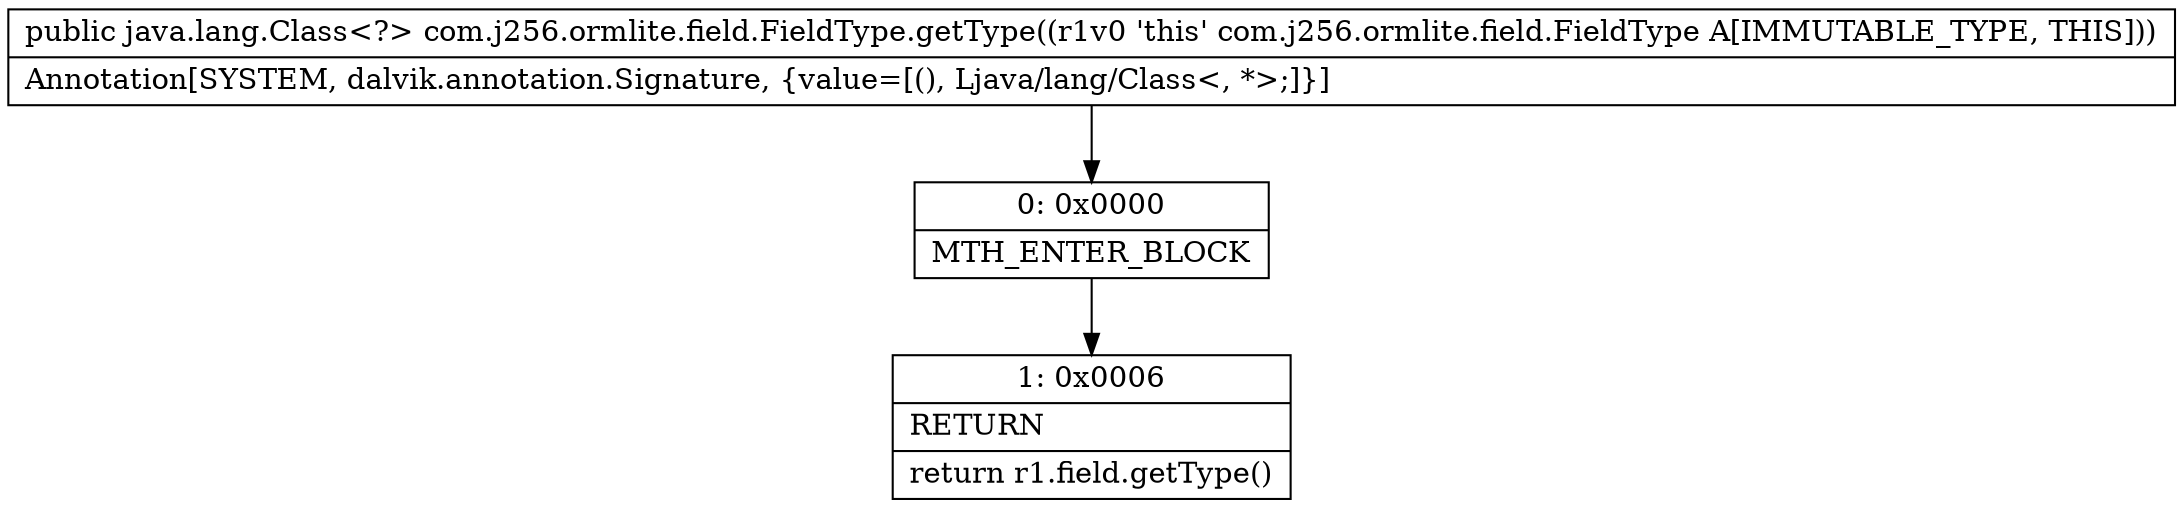 digraph "CFG forcom.j256.ormlite.field.FieldType.getType()Ljava\/lang\/Class;" {
Node_0 [shape=record,label="{0\:\ 0x0000|MTH_ENTER_BLOCK\l}"];
Node_1 [shape=record,label="{1\:\ 0x0006|RETURN\l|return r1.field.getType()\l}"];
MethodNode[shape=record,label="{public java.lang.Class\<?\> com.j256.ormlite.field.FieldType.getType((r1v0 'this' com.j256.ormlite.field.FieldType A[IMMUTABLE_TYPE, THIS]))  | Annotation[SYSTEM, dalvik.annotation.Signature, \{value=[(), Ljava\/lang\/Class\<, *\>;]\}]\l}"];
MethodNode -> Node_0;
Node_0 -> Node_1;
}

